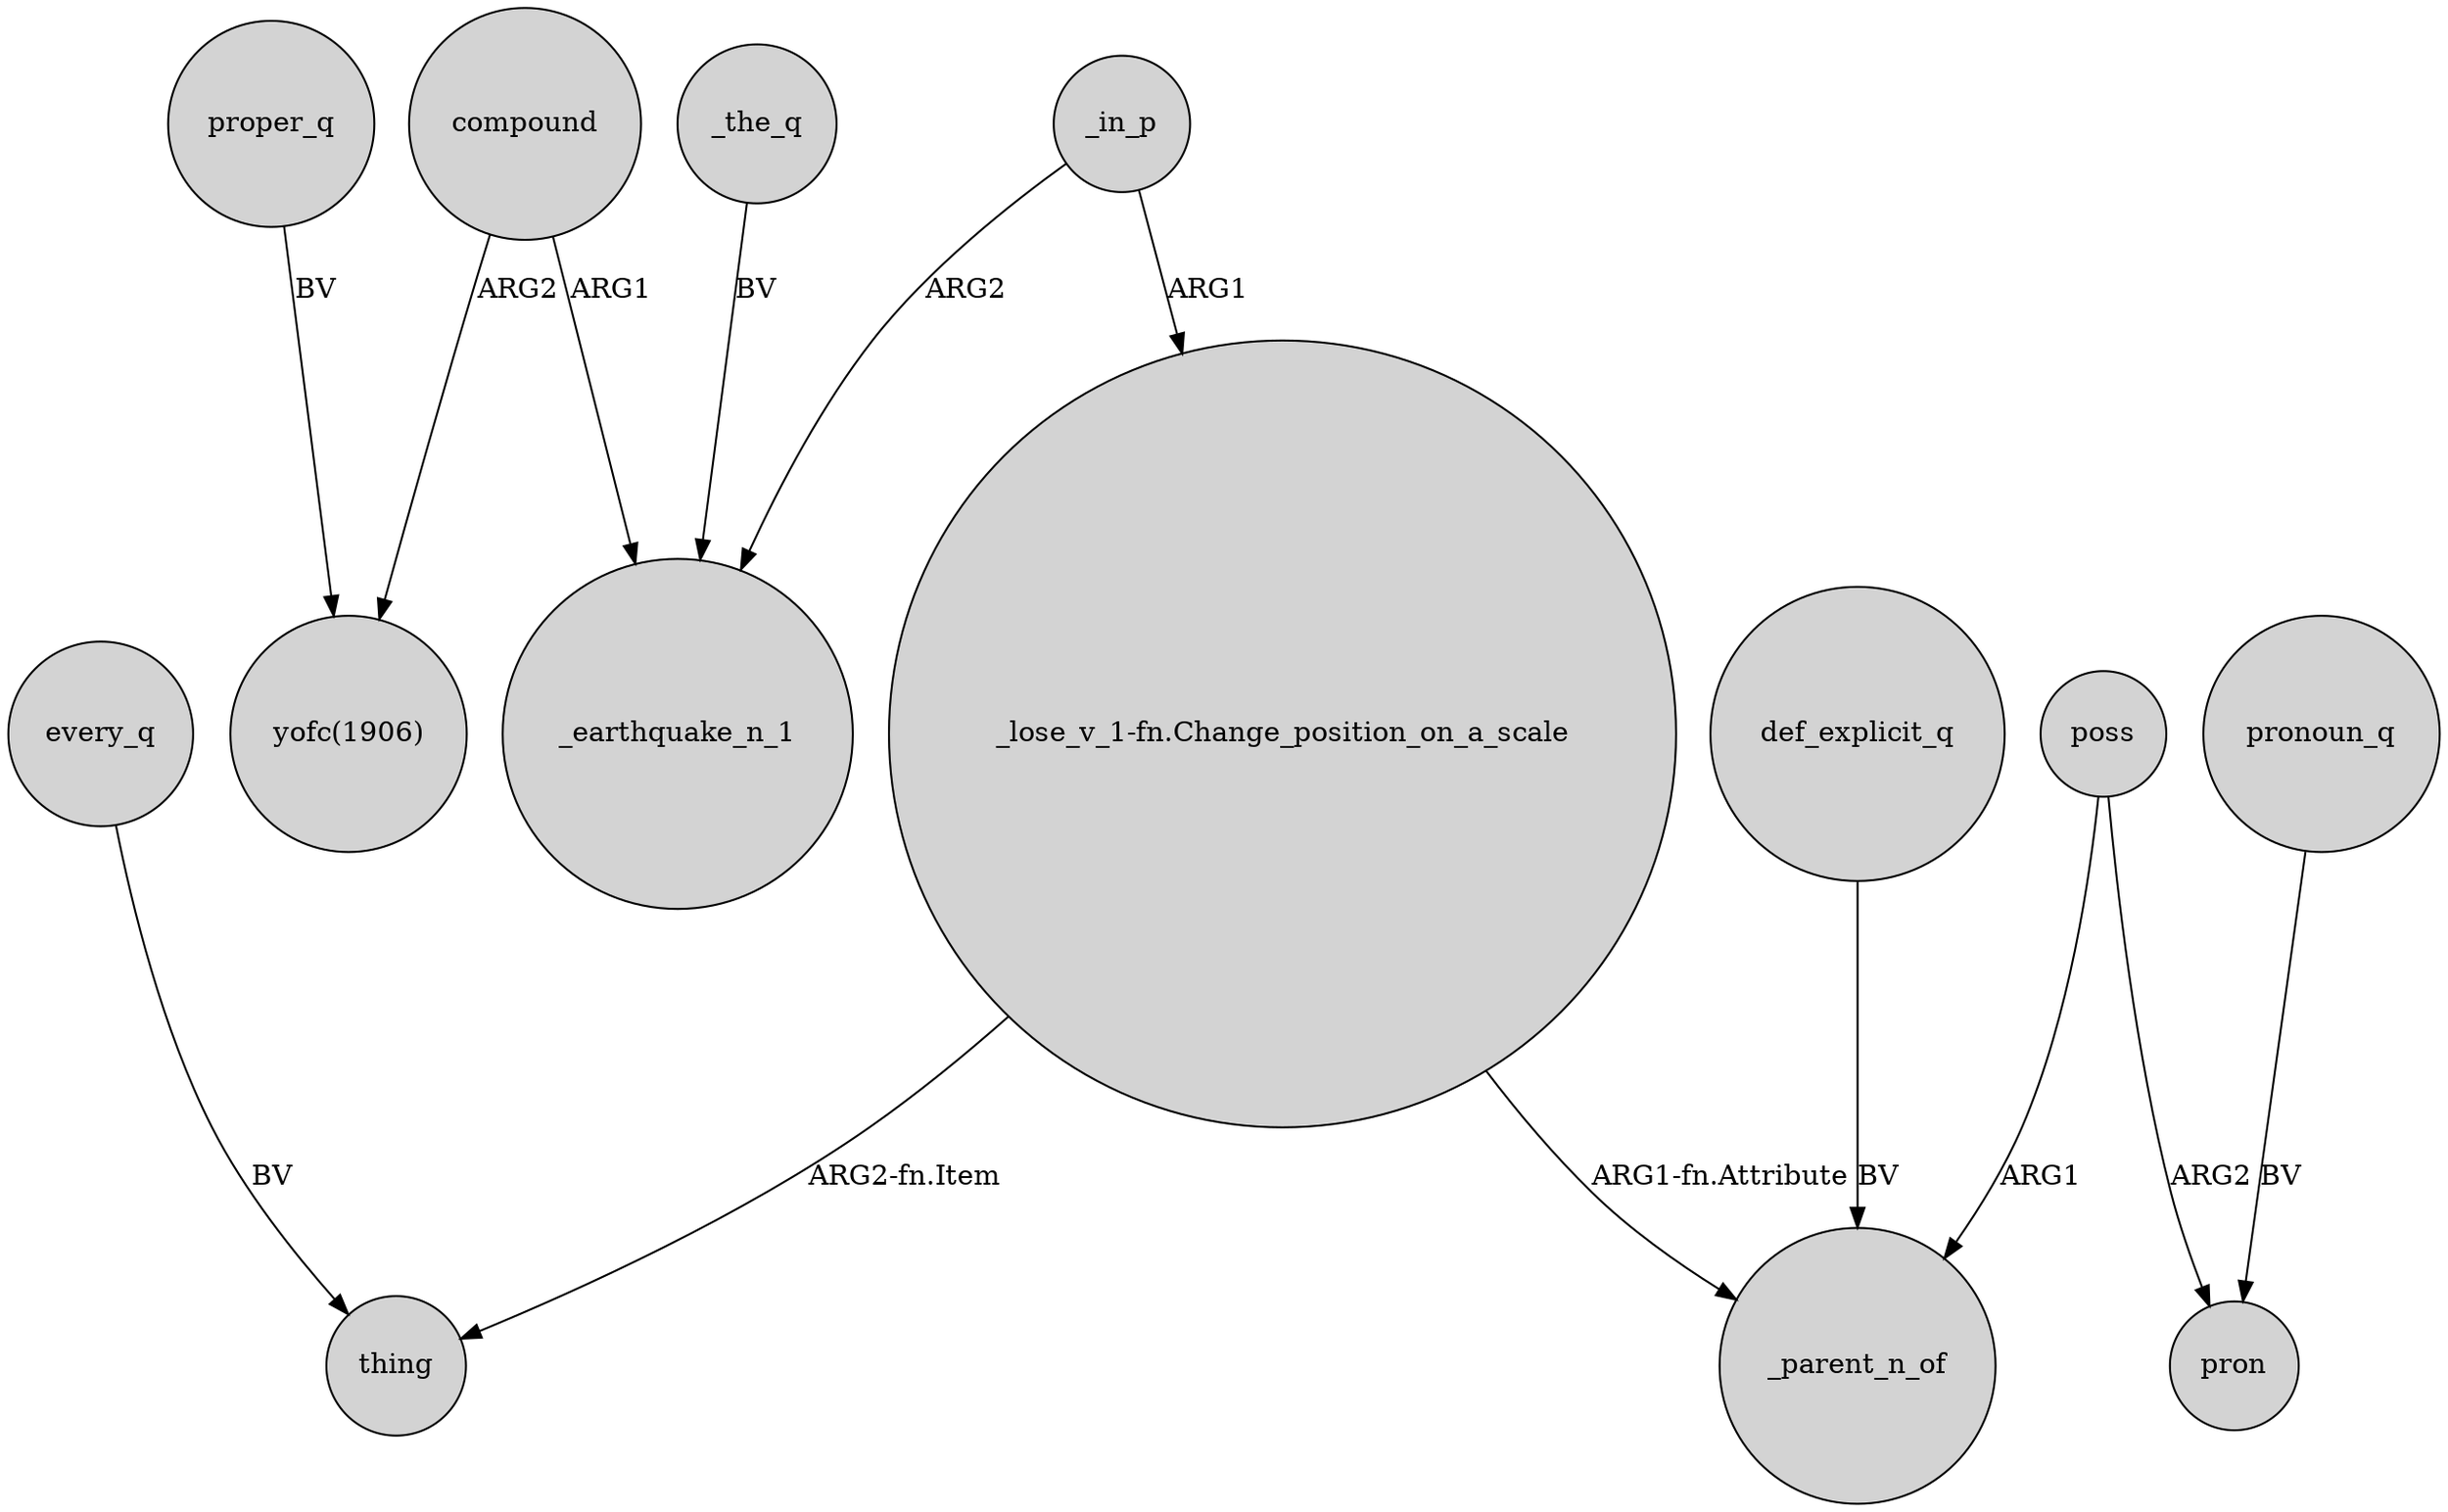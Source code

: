 digraph {
	node [shape=circle style=filled]
	_in_p -> _earthquake_n_1 [label=ARG2]
	proper_q -> "yofc(1906)" [label=BV]
	_in_p -> "_lose_v_1-fn.Change_position_on_a_scale" [label=ARG1]
	poss -> _parent_n_of [label=ARG1]
	def_explicit_q -> _parent_n_of [label=BV]
	"_lose_v_1-fn.Change_position_on_a_scale" -> thing [label="ARG2-fn.Item"]
	pronoun_q -> pron [label=BV]
	_the_q -> _earthquake_n_1 [label=BV]
	every_q -> thing [label=BV]
	compound -> _earthquake_n_1 [label=ARG1]
	poss -> pron [label=ARG2]
	"_lose_v_1-fn.Change_position_on_a_scale" -> _parent_n_of [label="ARG1-fn.Attribute"]
	compound -> "yofc(1906)" [label=ARG2]
}
